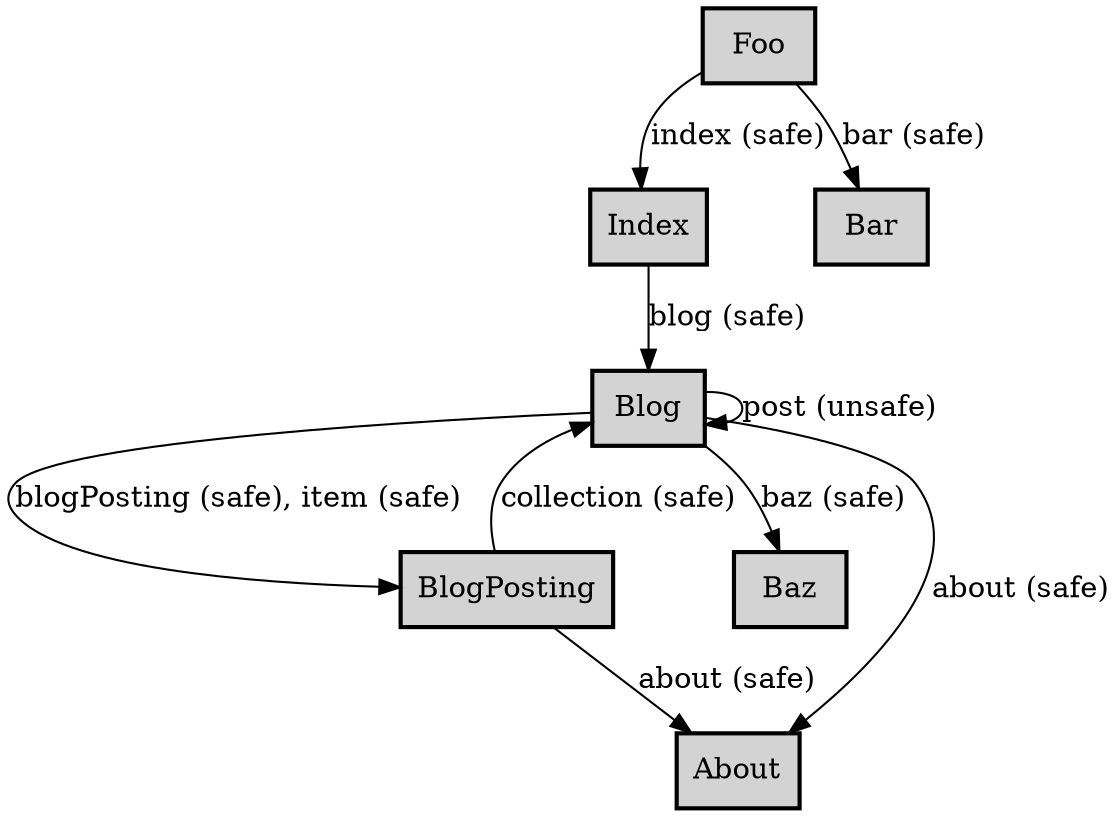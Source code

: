 digraph application_state_diagram {
    node [shape = box, style = "bold,filled"];
    Index->Blog [label = "blog (safe)"];
    Blog->BlogPosting [label = "blogPosting (safe), item (safe)"];
    Blog->Blog [label = "post (unsafe)"];
    Blog->Baz [label = "baz (safe)"];
    Blog->About [label = "about (safe)"];
    BlogPosting->Blog [label = "collection (safe)"];
    BlogPosting->About [label = "about (safe)"];
    Foo->Bar [label = "bar (safe)"];
    Foo->Index [label = "index (safe)"];

}
